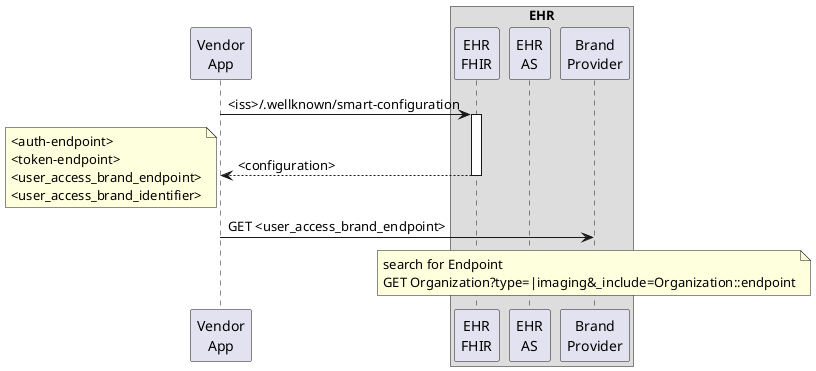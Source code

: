 @startuml
participant "Vendor\nApp" as VendorApp
box EHR
    participant  "EHR\nFHIR" as EhrFHIR
    participant  "EHR\nAS" as EhrAS
    participant  "Brand\nProvider" as BrandProvider
end box

VendorApp -> EhrFHIR ++: <iss>/.wellknown/smart-configuration
VendorApp <-- EhrFHIR --: <configuration>
    note left
        <auth-endpoint>
        <token-endpoint>
        <user_access_brand_endpoint>
        <user_access_brand_identifier>
    end note
VendorApp -> BrandProvider: GET <user_access_brand_endpoint>
note over BrandProvider
    search for Endpoint 
    GET Organization?type=|imaging&_include=Organization::endpoint
end note
@enduml
